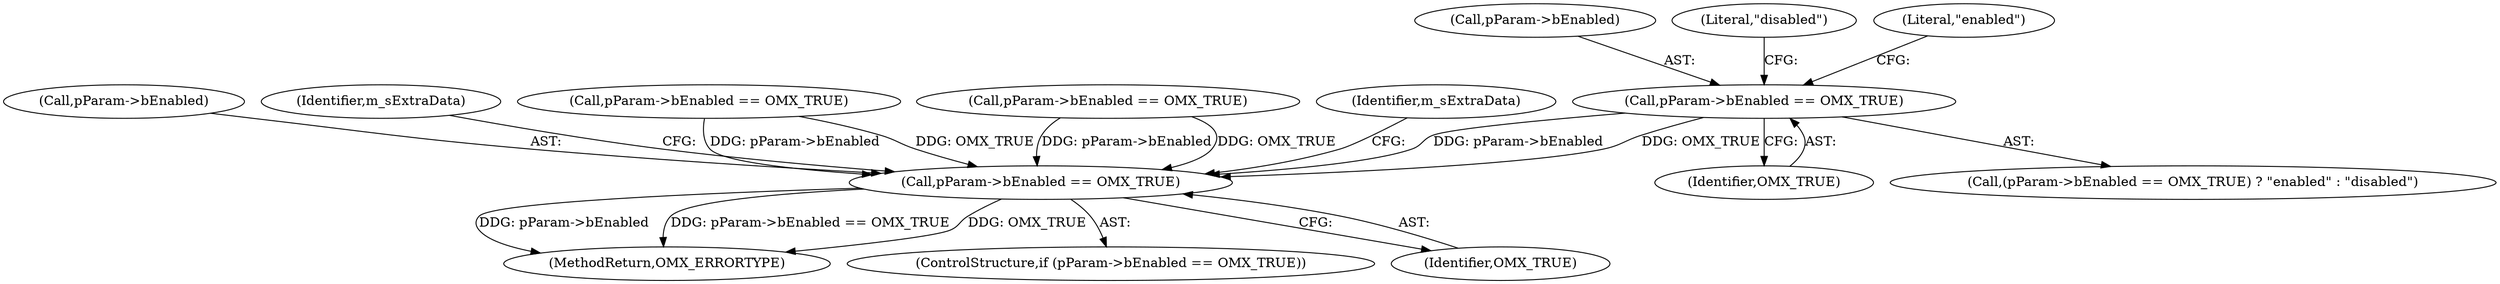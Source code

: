 digraph "0_Android_89913d7df36dbeb458ce165856bd6505a2ec647d_2@pointer" {
"1002369" [label="(Call,pParam->bEnabled == OMX_TRUE)"];
"1002440" [label="(Call,pParam->bEnabled == OMX_TRUE)"];
"1002373" [label="(Identifier,OMX_TRUE)"];
"1002951" [label="(MethodReturn,OMX_ERRORTYPE)"];
"1002370" [label="(Call,pParam->bEnabled)"];
"1002441" [label="(Call,pParam->bEnabled)"];
"1002368" [label="(Call,(pParam->bEnabled == OMX_TRUE) ? \"enabled\" : \"disabled\")"];
"1002446" [label="(Identifier,m_sExtraData)"];
"1002331" [label="(Call,pParam->bEnabled == OMX_TRUE)"];
"1002375" [label="(Literal,\"disabled\")"];
"1002413" [label="(Call,pParam->bEnabled == OMX_TRUE)"];
"1002369" [label="(Call,pParam->bEnabled == OMX_TRUE)"];
"1002439" [label="(ControlStructure,if (pParam->bEnabled == OMX_TRUE))"];
"1002374" [label="(Literal,\"enabled\")"];
"1002440" [label="(Call,pParam->bEnabled == OMX_TRUE)"];
"1002450" [label="(Identifier,m_sExtraData)"];
"1002444" [label="(Identifier,OMX_TRUE)"];
"1002369" -> "1002368"  [label="AST: "];
"1002369" -> "1002373"  [label="CFG: "];
"1002370" -> "1002369"  [label="AST: "];
"1002373" -> "1002369"  [label="AST: "];
"1002374" -> "1002369"  [label="CFG: "];
"1002375" -> "1002369"  [label="CFG: "];
"1002369" -> "1002440"  [label="DDG: pParam->bEnabled"];
"1002369" -> "1002440"  [label="DDG: OMX_TRUE"];
"1002440" -> "1002439"  [label="AST: "];
"1002440" -> "1002444"  [label="CFG: "];
"1002441" -> "1002440"  [label="AST: "];
"1002444" -> "1002440"  [label="AST: "];
"1002446" -> "1002440"  [label="CFG: "];
"1002450" -> "1002440"  [label="CFG: "];
"1002440" -> "1002951"  [label="DDG: pParam->bEnabled"];
"1002440" -> "1002951"  [label="DDG: pParam->bEnabled == OMX_TRUE"];
"1002440" -> "1002951"  [label="DDG: OMX_TRUE"];
"1002331" -> "1002440"  [label="DDG: pParam->bEnabled"];
"1002331" -> "1002440"  [label="DDG: OMX_TRUE"];
"1002413" -> "1002440"  [label="DDG: pParam->bEnabled"];
"1002413" -> "1002440"  [label="DDG: OMX_TRUE"];
}
